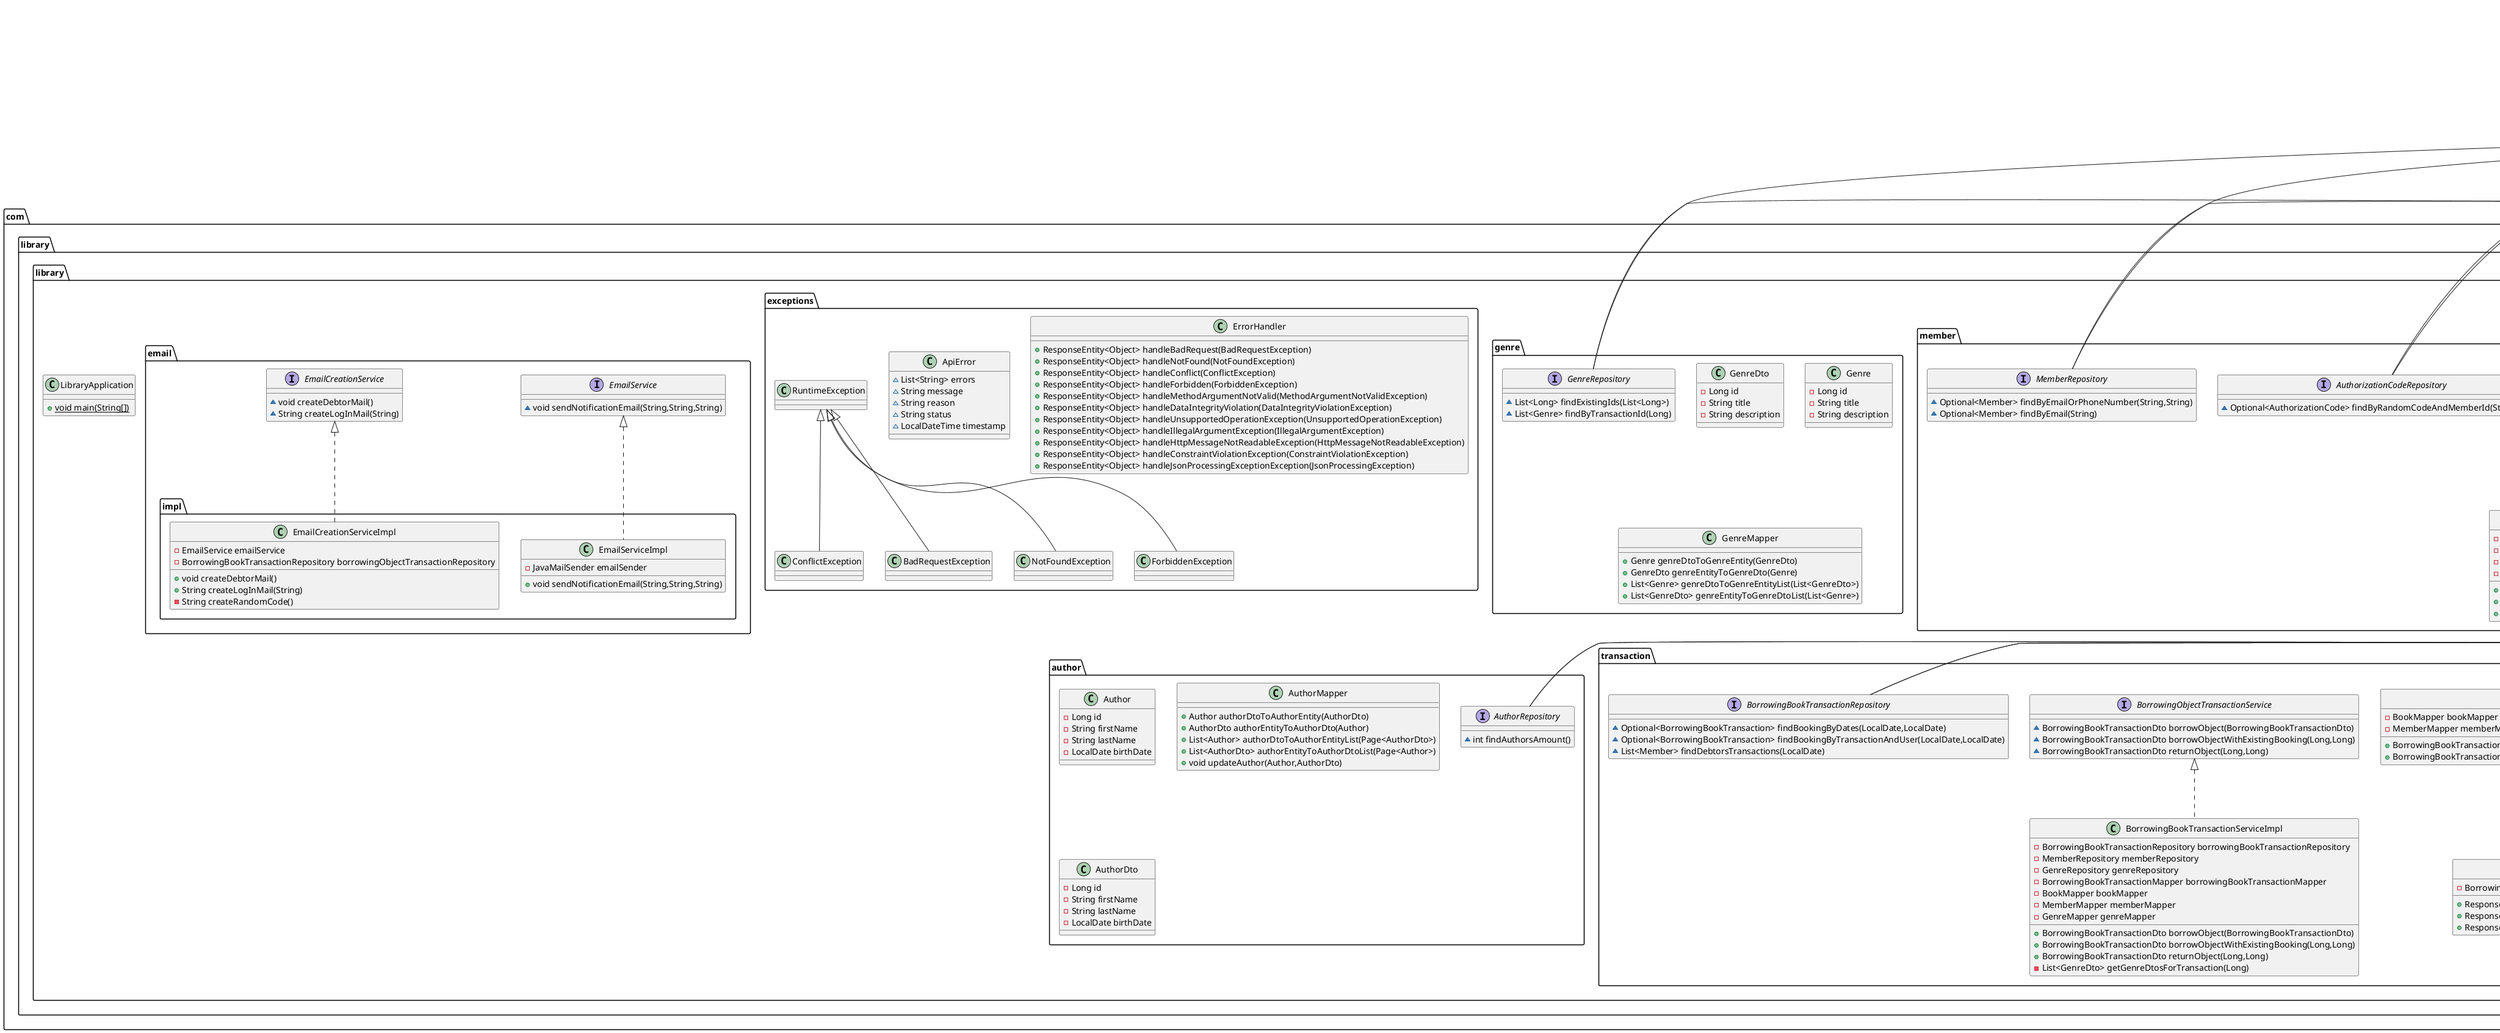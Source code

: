 @startuml
class com.library.library.genrebook.GenreBookDto {
- Long id
- GenreDto genreDto
- BookShortDto bookShortDto
}

class com.library.library.member.MemberDto {
- Long id
- String email
- String phoneNumber
- String lastName
- String firstName
}

interface com.library.library.genre.GenreRepository {
~ List<Long> findExistingIds(List<Long>)
~ List<Genre> findByTransactionId(Long)
}

class com.library.library.author.Author {
- Long id
- String firstName
- String lastName
- LocalDate birthDate
}

class com.library.library.member.MemberController {
- MemberService memberServiceImpl
+ ResponseEntity<Object> signInMember(MemberDto)
+ ResponseEntity<Object> logInMember(String)
+ ResponseEntity<Object> authorizeMember(String)
}


interface com.library.library.member.MemberService {
~ MemberDto signInMember(MemberDto)
~ MemberDto logInMember(String)
~ MemberDto authorizeMember(String,Long)
}

class com.library.library.transaction.BorrowingBookTransactionMapper {
- BookMapper bookMapper
- MemberMapper memberMapper
+ BorrowingBookTransaction transactionDtoToTransactionEntity(BorrowingBookTransactionDto)
+ BorrowingBookTransactionDto transactionEntityToTransactionDto(BorrowingBookTransaction,List<GenreDto>)
}


class com.library.library.transaction.BorrowingBookTransaction {
- Long id
- LocalDateTime bookingDate
- LocalDate plannedStartDate
- LocalDate plannedEndDate
- LocalDateTime actualReturnDate
- Book book
- Member member
}

class com.library.library.transaction.BorrowingBookTransactionServiceImpl {
- BorrowingBookTransactionRepository borrowingBookTransactionRepository
- MemberRepository memberRepository
- GenreRepository genreRepository
- BorrowingBookTransactionMapper borrowingBookTransactionMapper
- BookMapper bookMapper
- MemberMapper memberMapper
- GenreMapper genreMapper
+ BorrowingBookTransactionDto borrowObject(BorrowingBookTransactionDto)
+ BorrowingBookTransactionDto borrowObjectWithExistingBooking(Long,Long)
+ BorrowingBookTransactionDto returnObject(Long,Long)
- List<GenreDto> getGenreDtosForTransaction(Long)
}


class com.library.library.exceptions.BadRequestException {
}
class com.library.library.genre.GenreDto {
- Long id
- String title
- String description
}

class com.library.library.email.impl.EmailServiceImpl {
- JavaMailSender emailSender
+ void sendNotificationEmail(String,String,String)
}


interface com.library.library.book.BookService {
~ BookDto addBook(BookDto)
}

interface com.library.library.member.AuthorizationCodeRepository {
~ Optional<AuthorizationCode> findByRandomCodeAndMemberId(String,Long)
}

class com.library.library.email.impl.EmailCreationServiceImpl {
- EmailService emailService
- BorrowingBookTransactionRepository borrowingObjectTransactionRepository
+ void createDebtorMail()
+ String createLogInMail(String)
- String createRandomCode()
}


class com.library.library.member.MemberServiceImpl {
- MemberRepository memberRepository
- AuthorizationCodeRepository authorizationCodeRepository
- MemberMapper memberMapper
- EmailCreationService emailCreationServiceImpl
+ MemberDto signInMember(MemberDto)
+ MemberDto logInMember(String)
+ MemberDto authorizeMember(String,Long)
}


interface com.library.library.genrebook.GenreBookRepository {
}
class com.library.library.book.BookMapper {
- AuthorMapper authorMapper
- GenreMapper genreMapper
+ Book bookDtoToBookEntity(BookDto)
+ BookDto bookEntityToBookDto(Book,List<GenreDto>)
+ BookShortDto bookEntityToBookShortDto(Book)
+ Book bookShortDtoToBookEntity(BookShortDto)
}


class com.library.library.book.BookShortDto {
- String title
- String isbn
- AuthorDto authorDto
- LocalDate publicationDate
}

interface com.library.library.email.EmailService {
~ void sendNotificationEmail(String,String,String)
}

class com.library.library.member.Member {
- Long id
- String email
- String phoneNumber
- String lastName
- String firstName
}

class com.library.library.transaction.BorrowingBookTransactionController {
- BorrowingObjectTransactionService borrowingBookTransactionServiceImpl
+ ResponseEntity<Object> postBorrowing(BorrowingBookTransactionDto)
+ ResponseEntity<Object> patchBorrowingTake(Long,Long)
+ ResponseEntity<Object> patchBorrowingReturn(Long,Long)
}


class com.library.library.exceptions.NotFoundException {
}
interface com.library.library.email.EmailCreationService {
~ void createDebtorMail()
~ String createLogInMail(String)
}

class com.library.library.author.AuthorMapper {
+ Author authorDtoToAuthorEntity(AuthorDto)
+ AuthorDto authorEntityToAuthorDto(Author)
+ List<Author> authorDtoToAuthorEntityList(Page<AuthorDto>)
+ List<AuthorDto> authorEntityToAuthorDtoList(Page<Author>)
+ void updateAuthor(Author,AuthorDto)
}

class com.library.library.genrebook.GenreBookMapper {
- GenreMapper genreMapper
- BookMapper bookMapper
+ GenreBook genreBookDtoToGenreBookEntity(GenreBookDto)
+ GenreBookDto genreBookEntityToGenreBookDto(GenreBook)
}


class com.library.library.book.BookServiceImpl {
- BookRepository bookRepository
- GenreRepository genreRepository
- GenreBookRepository genreBookRepository
- BookMapper bookMapper
- GenreMapper genreMapper
+ BookDto addBook(BookDto)
}


class com.library.library.LibraryApplication {
+ {static} void main(String[])
}

class com.library.library.transaction.BorrowingBookTransactionDto {
- Long id
- LocalDateTime bookingDate
- LocalDate plannedStartDate
- LocalDate plannedEndDate
- LocalDateTime actualReturnDate
- BookDto bookDto
- MemberDto memberDto
}

interface com.library.library.book.BookRepository {
}
class com.library.library.author.AuthorDto {
- Long id
- String firstName
- String lastName
- LocalDate birthDate
}

class com.library.library.exceptions.ErrorHandler {
+ ResponseEntity<Object> handleBadRequest(BadRequestException)
+ ResponseEntity<Object> handleNotFound(NotFoundException)
+ ResponseEntity<Object> handleConflict(ConflictException)
+ ResponseEntity<Object> handleForbidden(ForbiddenException)
+ ResponseEntity<Object> handleMethodArgumentNotValid(MethodArgumentNotValidException)
+ ResponseEntity<Object> handleDataIntegrityViolation(DataIntegrityViolationException)
+ ResponseEntity<Object> handleUnsupportedOperationException(UnsupportedOperationException)
+ ResponseEntity<Object> handleIllegalArgumentException(IllegalArgumentException)
+ ResponseEntity<Object> handleHttpMessageNotReadableException(HttpMessageNotReadableException)
+ ResponseEntity<Object> handleConstraintViolationException(ConstraintViolationException)
+ ResponseEntity<Object> handleJsonProcessingExceptionException(JsonProcessingException)
}

interface com.library.library.author.AuthorRepository {
~ int findAuthorsAmount()
}

interface com.library.library.transaction.BorrowingObjectTransactionService {
~ BorrowingBookTransactionDto borrowObject(BorrowingBookTransactionDto)
~ BorrowingBookTransactionDto borrowObjectWithExistingBooking(Long,Long)
~ BorrowingBookTransactionDto returnObject(Long,Long)
}

class com.library.library.book.BookDto {
- Long id
- String title
- String isbn
- AuthorDto authorDto
- LocalDate publicationDate
~ List<GenreDto> genreDtoList
}

interface com.library.library.transaction.BorrowingBookTransactionRepository {
~ Optional<BorrowingBookTransaction> findBookingByDates(LocalDate,LocalDate)
~ Optional<BorrowingBookTransaction> findBookingByTransactionAndUser(LocalDate,LocalDate)
~ List<Member> findDebtorsTransactions(LocalDate)
}

class com.library.library.member.MemberMapper {
+ Member memberDtoToMemberEntity(MemberDto)
+ MemberDto memberEntityToMemberDto(Member)
}

class com.library.library.exceptions.ApiError {
~ List<String> errors
~ String message
~ String reason
~ String status
~ LocalDateTime timestamp
}

class com.library.library.exceptions.ForbiddenException {
}
class com.library.library.book.BookController {
- BookService bookServiceImpl
+ ResponseEntity<Object> postBook(BookDto)
}


class com.library.library.genre.Genre {
- Long id
- String title
- String description
}

class com.library.library.exceptions.ConflictException {
}
class com.library.library.genre.GenreMapper {
+ Genre genreDtoToGenreEntity(GenreDto)
+ GenreDto genreEntityToGenreDto(Genre)
+ List<Genre> genreDtoToGenreEntityList(List<GenreDto>)
+ List<GenreDto> genreEntityToGenreDtoList(List<Genre>)
}

class com.library.library.member.AuthorizationCode {
- Long id
- Member member
- String randomCode
}

interface com.library.library.member.MemberRepository {
~ Optional<Member> findByEmailOrPhoneNumber(String,String)
~ Optional<Member> findByEmail(String)
}

class com.library.library.book.Book {
- Long id
- String title
- String isbn
- Author author
- LocalDate publicationDate
}

class com.library.library.genrebook.GenreBook {
- Long id
- Genre genre
- Book book
}



org.springframework.data.repository.PagingAndSortingRepository <|-- com.library.library.genre.GenreRepository
org.springframework.data.repository.CrudRepository <|-- com.library.library.genre.GenreRepository
com.library.library.transaction.BorrowingObjectTransactionService <|.. com.library.library.transaction.BorrowingBookTransactionServiceImpl
com.library.library.exceptions.RuntimeException <|-- com.library.library.exceptions.BadRequestException
com.library.library.email.EmailService <|.. com.library.library.email.impl.EmailServiceImpl
org.springframework.data.repository.PagingAndSortingRepository <|-- com.library.library.member.AuthorizationCodeRepository
org.springframework.data.repository.CrudRepository <|-- com.library.library.member.AuthorizationCodeRepository
com.library.library.email.EmailCreationService <|.. com.library.library.email.impl.EmailCreationServiceImpl
com.library.library.member.MemberService <|.. com.library.library.member.MemberServiceImpl
org.springframework.data.repository.PagingAndSortingRepository <|-- com.library.library.genrebook.GenreBookRepository
org.springframework.data.repository.CrudRepository <|-- com.library.library.genrebook.GenreBookRepository
com.library.library.exceptions.RuntimeException <|-- com.library.library.exceptions.NotFoundException
com.library.library.book.BookService <|.. com.library.library.book.BookServiceImpl
org.springframework.data.repository.PagingAndSortingRepository <|-- com.library.library.book.BookRepository
org.springframework.data.repository.CrudRepository <|-- com.library.library.book.BookRepository
org.springframework.data.repository.PagingAndSortingRepository <|-- com.library.library.author.AuthorRepository
org.springframework.data.repository.CrudRepository <|-- com.library.library.author.AuthorRepository
org.springframework.data.repository.PagingAndSortingRepository <|-- com.library.library.transaction.BorrowingBookTransactionRepository
org.springframework.data.repository.CrudRepository <|-- com.library.library.transaction.BorrowingBookTransactionRepository
com.library.library.exceptions.RuntimeException <|-- com.library.library.exceptions.ForbiddenException
com.library.library.exceptions.RuntimeException <|-- com.library.library.exceptions.ConflictException
org.springframework.data.repository.PagingAndSortingRepository <|-- com.library.library.member.MemberRepository
org.springframework.data.repository.CrudRepository <|-- com.library.library.member.MemberRepository
@enduml